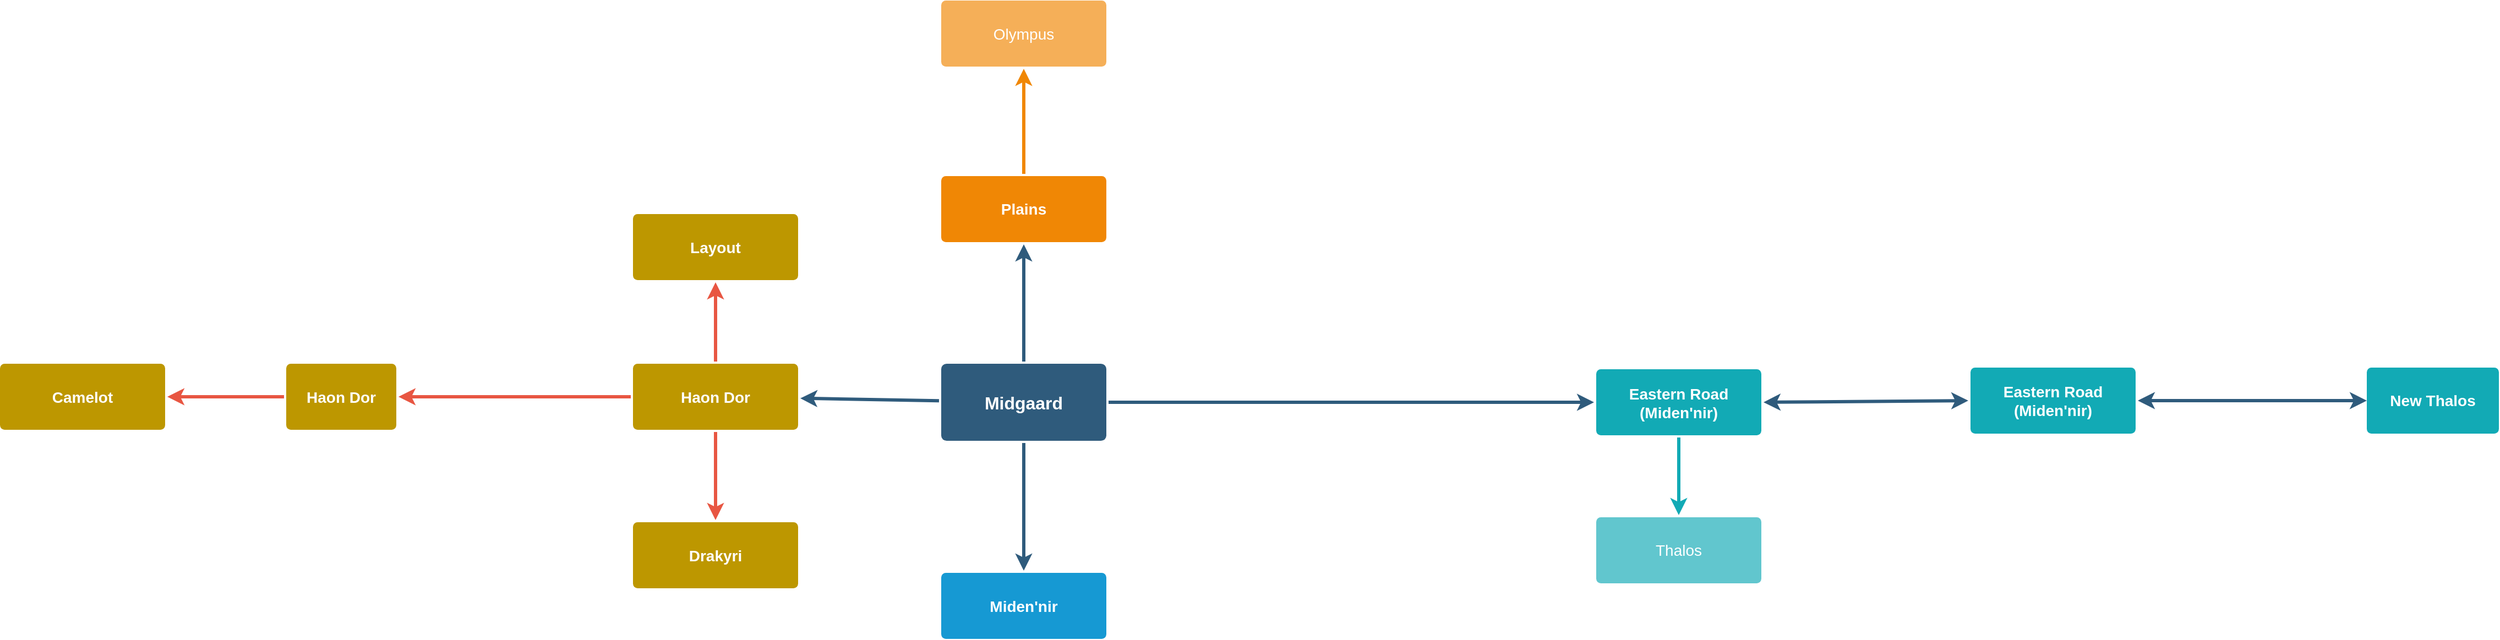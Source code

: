 <mxfile version="20.0.4" type="github">
  <diagram id="6a731a19-8d31-9384-78a2-239565b7b9f0" name="Page-1">
    <mxGraphModel dx="2591" dy="772" grid="1" gridSize="10" guides="1" tooltips="1" connect="1" arrows="1" fold="1" page="1" pageScale="1" pageWidth="1169" pageHeight="827" background="none" math="0" shadow="0">
      <root>
        <mxCell id="0" />
        <mxCell id="1" parent="0" />
        <mxCell id="1745" value="" style="edgeStyle=none;rounded=0;jumpStyle=none;html=1;shadow=0;labelBackgroundColor=none;startArrow=none;startFill=0;endArrow=classic;endFill=1;jettySize=auto;orthogonalLoop=1;strokeColor=#2F5B7C;strokeWidth=3;fontFamily=Helvetica;fontSize=16;fontColor=#23445D;spacing=5;" parent="1" source="1749" target="1764" edge="1">
          <mxGeometry relative="1" as="geometry" />
        </mxCell>
        <mxCell id="1746" value="" style="edgeStyle=none;rounded=0;jumpStyle=none;html=1;shadow=0;labelBackgroundColor=none;startArrow=none;startFill=0;endArrow=classic;endFill=1;jettySize=auto;orthogonalLoop=1;strokeColor=#2F5B7C;strokeWidth=3;fontFamily=Helvetica;fontSize=16;fontColor=#23445D;spacing=5;" parent="1" source="1749" target="1771" edge="1">
          <mxGeometry relative="1" as="geometry" />
        </mxCell>
        <mxCell id="1747" value="" style="edgeStyle=none;rounded=0;jumpStyle=none;html=1;shadow=0;labelBackgroundColor=none;startArrow=none;startFill=0;endArrow=classic;endFill=1;jettySize=auto;orthogonalLoop=1;strokeColor=#2F5B7C;strokeWidth=3;fontFamily=Helvetica;fontSize=16;fontColor=#23445D;spacing=5;" parent="1" source="1749" target="1760" edge="1">
          <mxGeometry relative="1" as="geometry" />
        </mxCell>
        <mxCell id="1748" value="" style="edgeStyle=none;rounded=0;jumpStyle=none;html=1;shadow=0;labelBackgroundColor=none;startArrow=none;startFill=0;endArrow=classic;endFill=1;jettySize=auto;orthogonalLoop=1;strokeColor=#2F5B7C;strokeWidth=3;fontFamily=Helvetica;fontSize=16;fontColor=#23445D;spacing=5;" parent="1" source="1749" target="1753" edge="1">
          <mxGeometry relative="1" as="geometry" />
        </mxCell>
        <mxCell id="1749" value="Midgaard" style="rounded=1;whiteSpace=wrap;html=1;shadow=0;labelBackgroundColor=none;strokeColor=none;strokeWidth=3;fillColor=#2F5B7C;fontFamily=Helvetica;fontSize=16;fontColor=#FFFFFF;align=center;fontStyle=1;spacing=5;arcSize=7;perimeterSpacing=2;" parent="1" vertex="1">
          <mxGeometry x="495" y="380.5" width="150" height="70" as="geometry" />
        </mxCell>
        <mxCell id="1750" value="" style="edgeStyle=none;rounded=1;jumpStyle=none;html=1;shadow=0;labelBackgroundColor=none;startArrow=none;startFill=0;jettySize=auto;orthogonalLoop=1;strokeColor=#E85642;strokeWidth=3;fontFamily=Helvetica;fontSize=14;fontColor=#FFFFFF;spacing=5;fontStyle=1;fillColor=#b0e3e6;" parent="1" source="1753" target="1756" edge="1">
          <mxGeometry relative="1" as="geometry" />
        </mxCell>
        <mxCell id="1751" value="" style="edgeStyle=none;rounded=1;jumpStyle=none;html=1;shadow=0;labelBackgroundColor=none;startArrow=none;startFill=0;jettySize=auto;orthogonalLoop=1;strokeColor=#E85642;strokeWidth=3;fontFamily=Helvetica;fontSize=14;fontColor=#FFFFFF;spacing=5;fontStyle=1;fillColor=#b0e3e6;entryX=1;entryY=0.5;entryDx=0;entryDy=0;" parent="1" source="1753" target="RiJoN2eTmRhTmO86q6G4-1788" edge="1">
          <mxGeometry relative="1" as="geometry" />
        </mxCell>
        <mxCell id="1752" value="" style="edgeStyle=none;rounded=1;jumpStyle=none;html=1;shadow=0;labelBackgroundColor=none;startArrow=none;startFill=0;jettySize=auto;orthogonalLoop=1;strokeColor=#E85642;strokeWidth=3;fontFamily=Helvetica;fontSize=14;fontColor=#FFFFFF;spacing=5;fontStyle=1;fillColor=#b0e3e6;" parent="1" source="1753" target="1754" edge="1">
          <mxGeometry relative="1" as="geometry" />
        </mxCell>
        <mxCell id="1753" value="Haon Dor" style="rounded=1;whiteSpace=wrap;html=1;shadow=0;labelBackgroundColor=none;strokeColor=none;strokeWidth=3;fillColor=#BD9700;fontFamily=Helvetica;fontSize=14;fontColor=#FFFFFF;align=center;spacing=5;fontStyle=1;arcSize=7;perimeterSpacing=2;" parent="1" vertex="1">
          <mxGeometry x="215" y="380.5" width="150" height="60" as="geometry" />
        </mxCell>
        <mxCell id="1754" value="Drakyri" style="rounded=1;whiteSpace=wrap;html=1;shadow=0;labelBackgroundColor=none;strokeColor=none;strokeWidth=3;fillColor=#BD9700;fontFamily=Helvetica;fontSize=14;fontColor=#FFFFFF;align=center;spacing=5;fontStyle=1;arcSize=7;perimeterSpacing=2;" parent="1" vertex="1">
          <mxGeometry x="215" y="524.5" width="150" height="60" as="geometry" />
        </mxCell>
        <mxCell id="1755" value="Camelot" style="rounded=1;whiteSpace=wrap;html=1;shadow=0;labelBackgroundColor=none;strokeColor=none;strokeWidth=3;fillColor=#BD9700;fontFamily=Helvetica;fontSize=14;fontColor=#FFFFFF;align=center;spacing=5;fontStyle=1;arcSize=7;perimeterSpacing=2;" parent="1" vertex="1">
          <mxGeometry x="-360" y="380.5" width="150" height="60" as="geometry" />
        </mxCell>
        <mxCell id="1756" value="Layout" style="rounded=1;whiteSpace=wrap;html=1;shadow=0;labelBackgroundColor=none;strokeColor=none;strokeWidth=3;fillColor=#BD9700;fontFamily=Helvetica;fontSize=14;fontColor=#FFFFFF;align=center;spacing=5;fontStyle=1;arcSize=7;perimeterSpacing=2;" parent="1" vertex="1">
          <mxGeometry x="215" y="244.5" width="150" height="60" as="geometry" />
        </mxCell>
        <mxCell id="1760" value="Miden&#39;nir" style="rounded=1;whiteSpace=wrap;html=1;shadow=0;labelBackgroundColor=none;strokeColor=none;strokeWidth=3;fillColor=#1699d3;fontFamily=Helvetica;fontSize=14;fontColor=#FFFFFF;align=center;spacing=5;fontStyle=1;arcSize=7;perimeterSpacing=2;" parent="1" vertex="1">
          <mxGeometry x="495" y="570.5" width="150" height="60" as="geometry" />
        </mxCell>
        <mxCell id="1764" value="Plains" style="rounded=1;whiteSpace=wrap;html=1;shadow=0;labelBackgroundColor=none;strokeColor=none;strokeWidth=3;fillColor=#F08705;fontFamily=Helvetica;fontSize=14;fontColor=#FFFFFF;align=center;spacing=5;fontStyle=1;arcSize=7;perimeterSpacing=2;" parent="1" vertex="1">
          <mxGeometry x="495" y="210" width="150" height="60" as="geometry" />
        </mxCell>
        <mxCell id="1767" value="Olympus" style="rounded=1;whiteSpace=wrap;html=1;shadow=0;labelBackgroundColor=none;strokeColor=none;strokeWidth=3;fillColor=#f5af58;fontFamily=Helvetica;fontSize=14;fontColor=#FFFFFF;align=center;spacing=5;arcSize=7;perimeterSpacing=2;" parent="1" vertex="1">
          <mxGeometry x="495" y="50.5" width="150" height="60" as="geometry" />
        </mxCell>
        <mxCell id="1768" value="" style="edgeStyle=none;rounded=0;jumpStyle=none;html=1;shadow=0;labelBackgroundColor=none;startArrow=none;startFill=0;endArrow=classic;endFill=1;jettySize=auto;orthogonalLoop=1;strokeColor=#F08705;strokeWidth=3;fontFamily=Helvetica;fontSize=14;fontColor=#FFFFFF;spacing=5;" parent="1" source="1764" target="1767" edge="1">
          <mxGeometry relative="1" as="geometry" />
        </mxCell>
        <mxCell id="1771" value="Eastern Road&lt;br&gt;(Miden&#39;nir)" style="rounded=1;whiteSpace=wrap;html=1;shadow=0;labelBackgroundColor=none;strokeColor=none;strokeWidth=3;fillColor=#12aab5;fontFamily=Helvetica;fontSize=14;fontColor=#FFFFFF;align=center;spacing=5;fontStyle=1;arcSize=7;perimeterSpacing=2;" parent="1" vertex="1">
          <mxGeometry x="1090" y="385.5" width="150" height="60" as="geometry" />
        </mxCell>
        <mxCell id="1772" value="Thalos" style="rounded=1;whiteSpace=wrap;html=1;shadow=0;labelBackgroundColor=none;strokeColor=none;strokeWidth=3;fillColor=#61c6ce;fontFamily=Helvetica;fontSize=14;fontColor=#FFFFFF;align=center;spacing=5;fontStyle=0;arcSize=7;perimeterSpacing=2;" parent="1" vertex="1">
          <mxGeometry x="1090" y="520" width="150" height="60" as="geometry" />
        </mxCell>
        <mxCell id="1773" value="" style="edgeStyle=none;rounded=1;jumpStyle=none;html=1;shadow=0;labelBackgroundColor=none;startArrow=none;startFill=0;jettySize=auto;orthogonalLoop=1;strokeColor=#12AAB5;strokeWidth=3;fontFamily=Helvetica;fontSize=14;fontColor=#FFFFFF;spacing=5;fontStyle=1;fillColor=#b0e3e6;" parent="1" source="1771" target="1772" edge="1">
          <mxGeometry relative="1" as="geometry" />
        </mxCell>
        <mxCell id="RiJoN2eTmRhTmO86q6G4-1788" value="Haon Dor" style="rounded=1;whiteSpace=wrap;html=1;shadow=0;labelBackgroundColor=none;strokeColor=none;strokeWidth=3;fillColor=#BD9700;fontFamily=Helvetica;fontSize=14;fontColor=#FFFFFF;align=center;spacing=5;fontStyle=1;arcSize=7;perimeterSpacing=2;" vertex="1" parent="1">
          <mxGeometry x="-100" y="380.5" width="100" height="60" as="geometry" />
        </mxCell>
        <mxCell id="RiJoN2eTmRhTmO86q6G4-1789" value="" style="edgeStyle=none;rounded=1;jumpStyle=none;html=1;shadow=0;labelBackgroundColor=none;startArrow=none;startFill=0;jettySize=auto;orthogonalLoop=1;strokeColor=#E85642;strokeWidth=3;fontFamily=Helvetica;fontSize=14;fontColor=#FFFFFF;spacing=5;fontStyle=1;fillColor=#b0e3e6;entryX=1;entryY=0.5;entryDx=0;entryDy=0;" edge="1" parent="1" source="RiJoN2eTmRhTmO86q6G4-1788" target="1755">
          <mxGeometry relative="1" as="geometry">
            <mxPoint x="130" y="350" as="sourcePoint" />
            <mxPoint x="67" y="349.325" as="targetPoint" />
          </mxGeometry>
        </mxCell>
        <mxCell id="RiJoN2eTmRhTmO86q6G4-1791" value="" style="endArrow=classic;startArrow=classic;html=1;rounded=0;shadow=0;labelBackgroundColor=none;fontFamily=Helvetica;fontSize=16;fontColor=#23445D;strokeColor=#2F5B7C;strokeWidth=3;shape=connector;jumpStyle=none;exitX=1;exitY=0.5;exitDx=0;exitDy=0;entryX=0;entryY=0.5;entryDx=0;entryDy=0;" edge="1" parent="1" source="1771" target="RiJoN2eTmRhTmO86q6G4-1793">
          <mxGeometry width="50" height="50" relative="1" as="geometry">
            <mxPoint x="1360" y="390" as="sourcePoint" />
            <mxPoint x="1410" y="430" as="targetPoint" />
          </mxGeometry>
        </mxCell>
        <mxCell id="RiJoN2eTmRhTmO86q6G4-1792" value="New Thalos" style="rounded=1;whiteSpace=wrap;html=1;fontFamily=Helvetica;fontSize=14;fontColor=#FFFFFF;fillColor=#12aab5;strokeColor=none;shadow=0;labelBackgroundColor=none;strokeWidth=3;spacing=5;fontStyle=1;arcSize=7;" vertex="1" parent="1">
          <mxGeometry x="1790" y="384" width="120" height="60" as="geometry" />
        </mxCell>
        <mxCell id="RiJoN2eTmRhTmO86q6G4-1793" value="Eastern Road&lt;br&gt;(Miden&#39;nir)" style="rounded=1;whiteSpace=wrap;html=1;shadow=0;labelBackgroundColor=none;strokeColor=none;strokeWidth=3;fillColor=#12aab5;fontFamily=Helvetica;fontSize=14;fontColor=#FFFFFF;align=center;spacing=5;fontStyle=1;arcSize=7;perimeterSpacing=2;" vertex="1" parent="1">
          <mxGeometry x="1430" y="384.0" width="150" height="60" as="geometry" />
        </mxCell>
        <mxCell id="RiJoN2eTmRhTmO86q6G4-1794" value="" style="endArrow=classic;startArrow=classic;html=1;rounded=0;shadow=0;labelBackgroundColor=none;fontFamily=Helvetica;fontSize=16;fontColor=#23445D;strokeColor=#2F5B7C;strokeWidth=3;shape=connector;jumpStyle=none;exitX=1;exitY=0.5;exitDx=0;exitDy=0;entryX=0;entryY=0.5;entryDx=0;entryDy=0;" edge="1" parent="1" source="RiJoN2eTmRhTmO86q6G4-1793" target="RiJoN2eTmRhTmO86q6G4-1792">
          <mxGeometry width="50" height="50" relative="1" as="geometry">
            <mxPoint x="1580" y="421.25" as="sourcePoint" />
            <mxPoint x="1766" y="419.75" as="targetPoint" />
          </mxGeometry>
        </mxCell>
      </root>
    </mxGraphModel>
  </diagram>
</mxfile>
